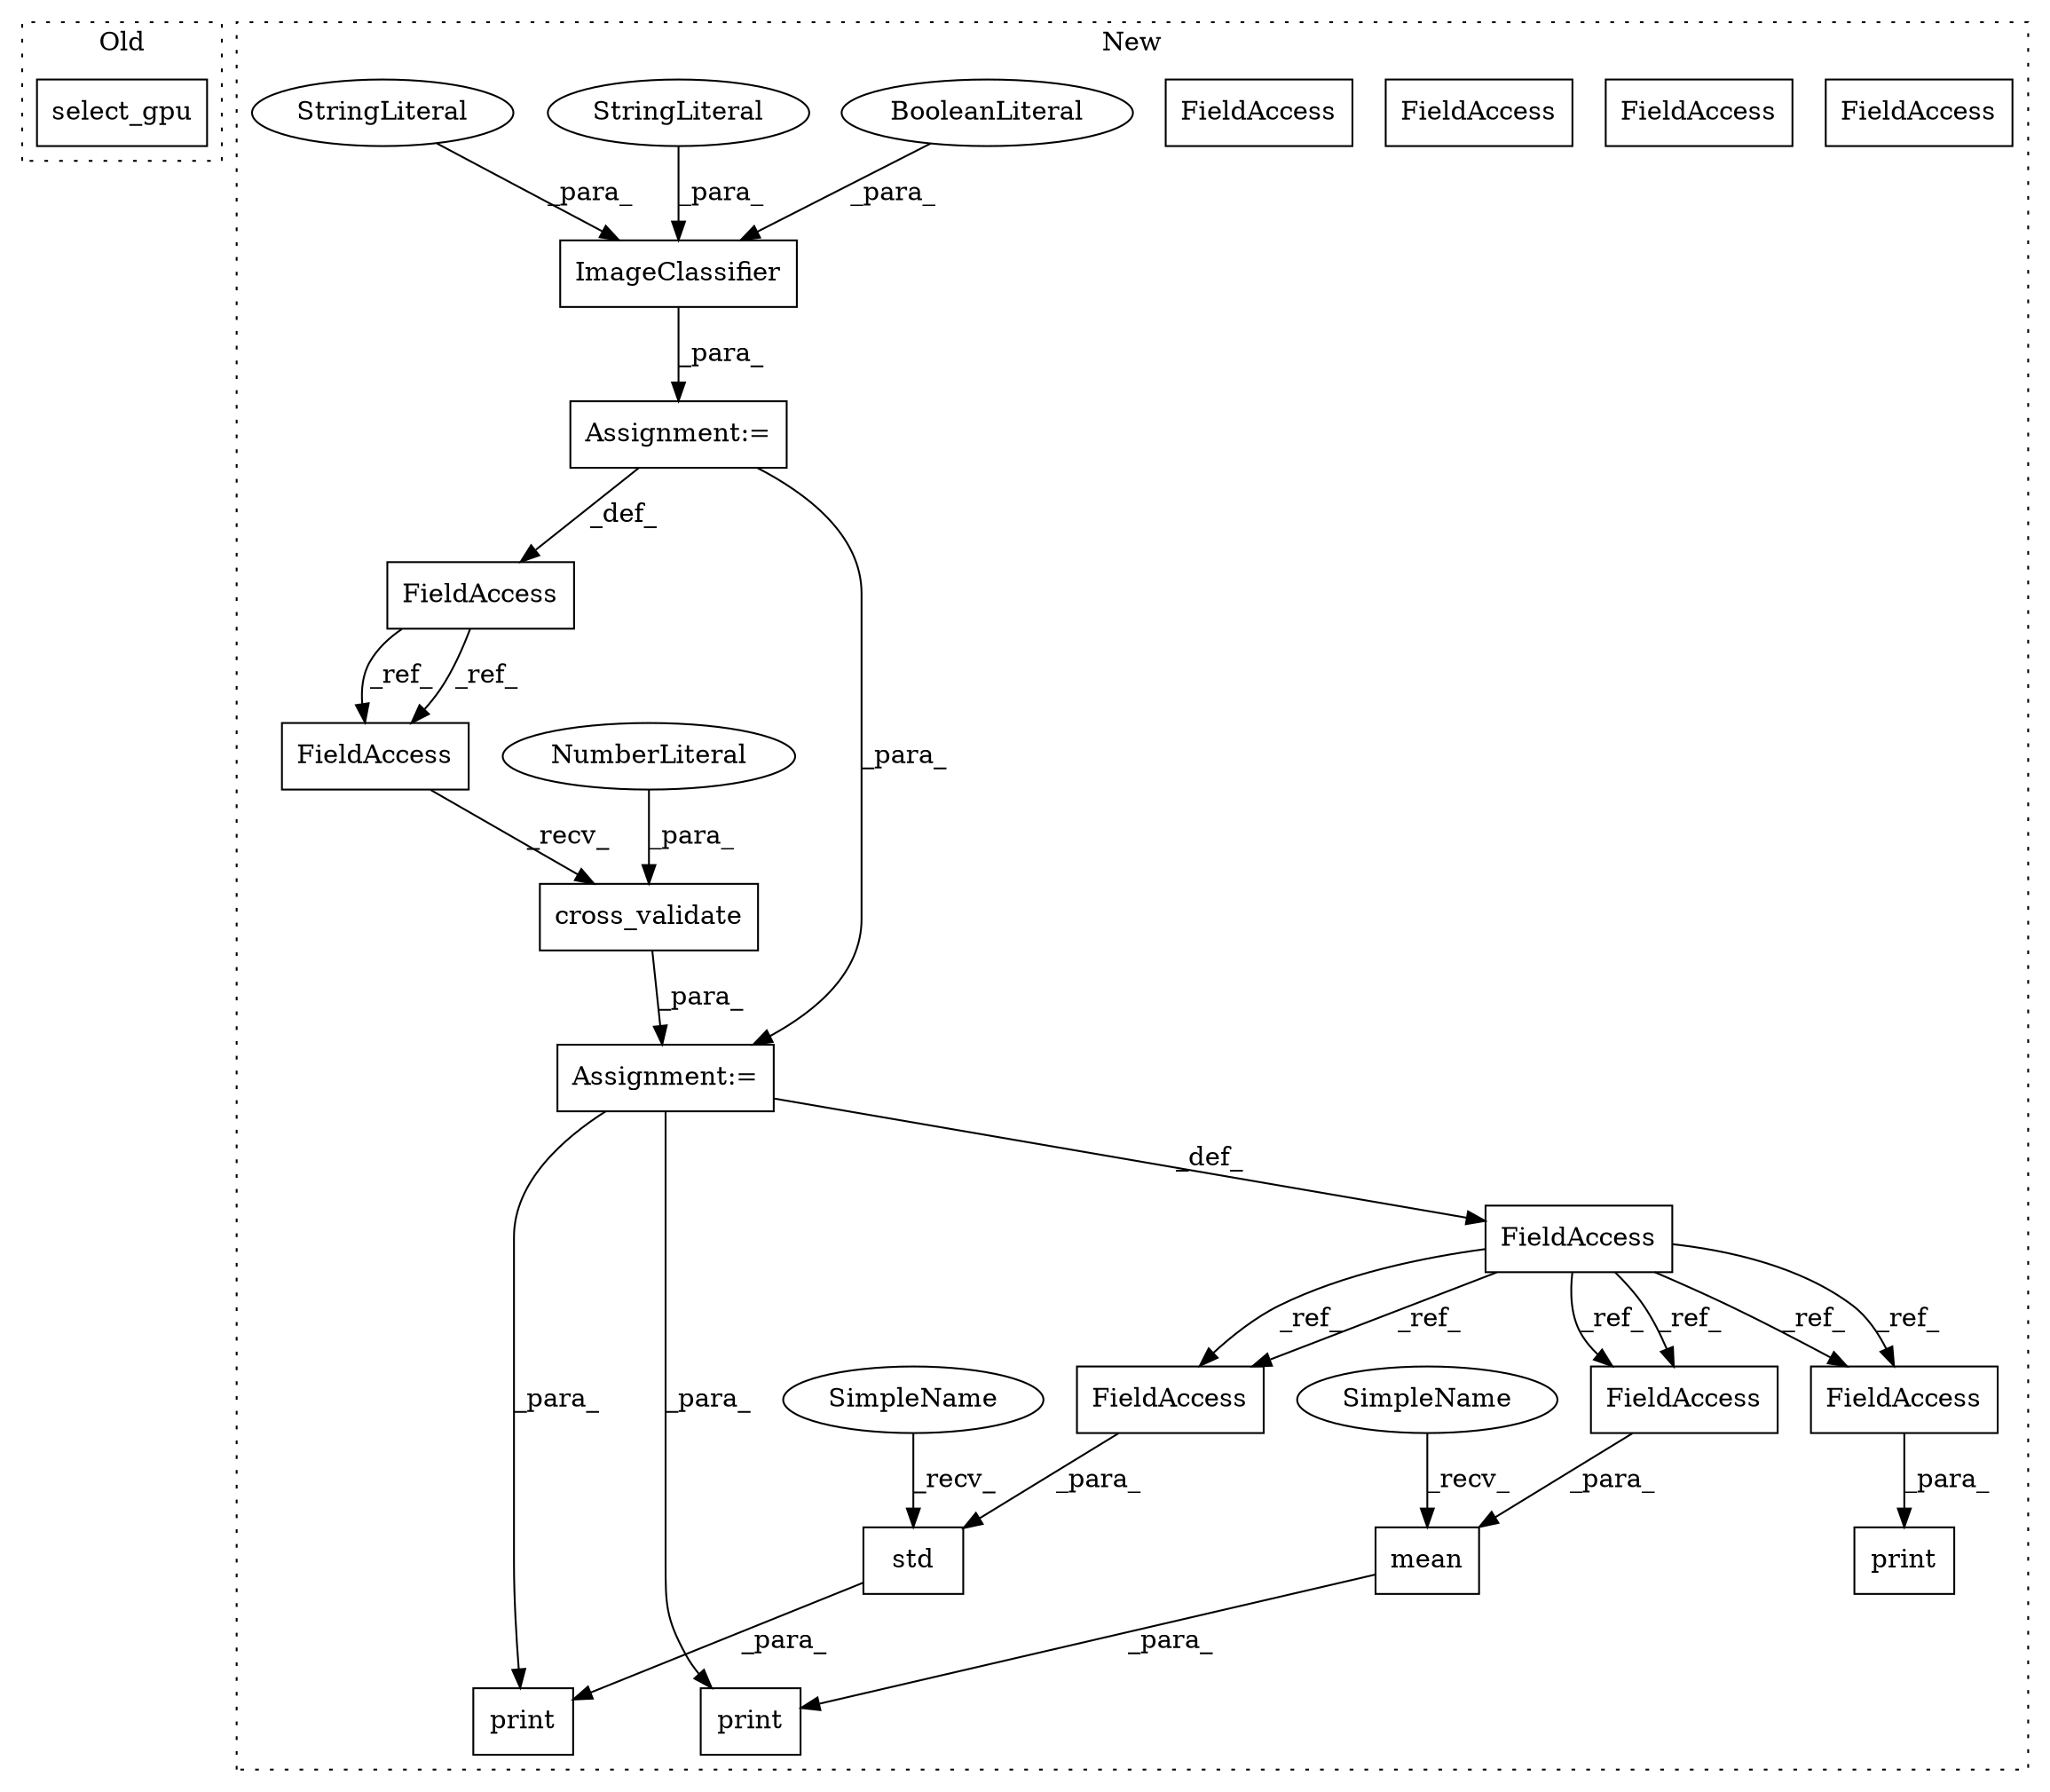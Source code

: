 digraph G {
subgraph cluster0 {
1 [label="select_gpu" a="32" s="732" l="12" shape="box"];
label = "Old";
style="dotted";
}
subgraph cluster1 {
2 [label="std" a="32" s="1443,1453" l="4,1" shape="box"];
3 [label="mean" a="32" s="1410,1421" l="5,1" shape="box"];
4 [label="print" a="32" s="1431,1454" l="6,1" shape="box"];
5 [label="FieldAccess" a="22" s="1415" l="6" shape="box"];
6 [label="print" a="32" s="1398,1422" l="6,1" shape="box"];
7 [label="FieldAccess" a="22" s="1336" l="6" shape="box"];
8 [label="print" a="32" s="1377,1389" l="6,1" shape="box"];
9 [label="FieldAccess" a="22" s="1383" l="6" shape="box"];
10 [label="FieldAccess" a="22" s="1447" l="6" shape="box"];
11 [label="ImageClassifier" a="32" s="1178,1225" l="16,1" shape="box"];
12 [label="FieldAccess" a="22" s="1174" l="3" shape="box"];
13 [label="FieldAccess" a="22" s="1343" l="3" shape="box"];
14 [label="cross_validate" a="32" s="1347,1368" l="15,1" shape="box"];
15 [label="NumberLiteral" a="34" s="1366" l="2" shape="ellipse"];
16 [label="BooleanLiteral" a="9" s="1221" l="4" shape="ellipse"];
17 [label="StringLiteral" a="45" s="1194" l="10" shape="ellipse"];
18 [label="Assignment:=" a="7" s="1342" l="1" shape="box"];
19 [label="Assignment:=" a="7" s="1177" l="1" shape="box"];
20 [label="StringLiteral" a="45" s="1205" l="15" shape="ellipse"];
21 [label="FieldAccess" a="22" s="1343" l="3" shape="box"];
22 [label="SimpleName" a="42" s="1437" l="5" shape="ellipse"];
23 [label="SimpleName" a="42" s="1404" l="5" shape="ellipse"];
24 [label="FieldAccess" a="22" s="1415" l="6" shape="box"];
25 [label="FieldAccess" a="22" s="1447" l="6" shape="box"];
26 [label="FieldAccess" a="22" s="1383" l="6" shape="box"];
label = "New";
style="dotted";
}
2 -> 4 [label="_para_"];
3 -> 6 [label="_para_"];
7 -> 24 [label="_ref_"];
7 -> 25 [label="_ref_"];
7 -> 26 [label="_ref_"];
7 -> 26 [label="_ref_"];
7 -> 24 [label="_ref_"];
7 -> 25 [label="_ref_"];
11 -> 19 [label="_para_"];
12 -> 21 [label="_ref_"];
12 -> 21 [label="_ref_"];
14 -> 18 [label="_para_"];
15 -> 14 [label="_para_"];
16 -> 11 [label="_para_"];
17 -> 11 [label="_para_"];
18 -> 4 [label="_para_"];
18 -> 6 [label="_para_"];
18 -> 7 [label="_def_"];
19 -> 18 [label="_para_"];
19 -> 12 [label="_def_"];
20 -> 11 [label="_para_"];
21 -> 14 [label="_recv_"];
22 -> 2 [label="_recv_"];
23 -> 3 [label="_recv_"];
24 -> 3 [label="_para_"];
25 -> 2 [label="_para_"];
26 -> 8 [label="_para_"];
}